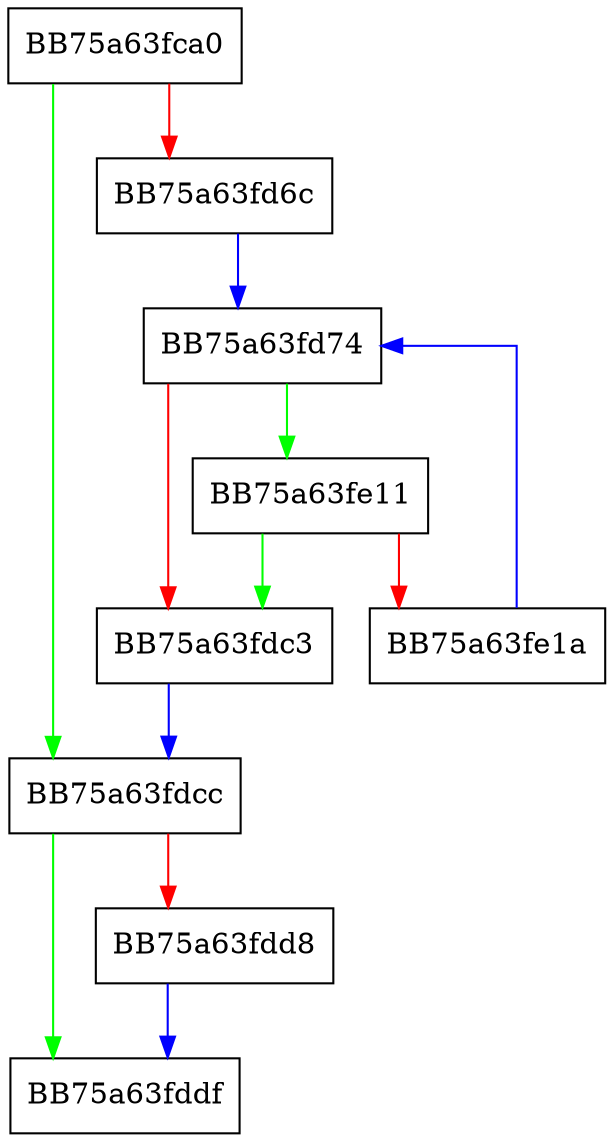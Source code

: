 digraph start {
  node [shape="box"];
  graph [splines=ortho];
  BB75a63fca0 -> BB75a63fdcc [color="green"];
  BB75a63fca0 -> BB75a63fd6c [color="red"];
  BB75a63fd6c -> BB75a63fd74 [color="blue"];
  BB75a63fd74 -> BB75a63fe11 [color="green"];
  BB75a63fd74 -> BB75a63fdc3 [color="red"];
  BB75a63fdc3 -> BB75a63fdcc [color="blue"];
  BB75a63fdcc -> BB75a63fddf [color="green"];
  BB75a63fdcc -> BB75a63fdd8 [color="red"];
  BB75a63fdd8 -> BB75a63fddf [color="blue"];
  BB75a63fe11 -> BB75a63fdc3 [color="green"];
  BB75a63fe11 -> BB75a63fe1a [color="red"];
  BB75a63fe1a -> BB75a63fd74 [color="blue"];
}